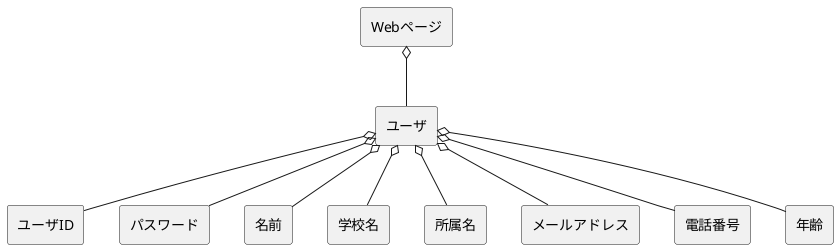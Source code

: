 @startuml 
skinparam componentStyle rectangle

[ユーザ] o-- [ユーザID]
[ユーザ] o-- [パスワード]
[ユーザ] o-- [名前]
[ユーザ] o-- [学校名]
[ユーザ] o-- [所属名]
[ユーザ] o-- [メールアドレス]
[ユーザ] o-- [電話番号]
[ユーザ] o-- [年齢]

[Webページ] o-- [ユーザ]


@enduml